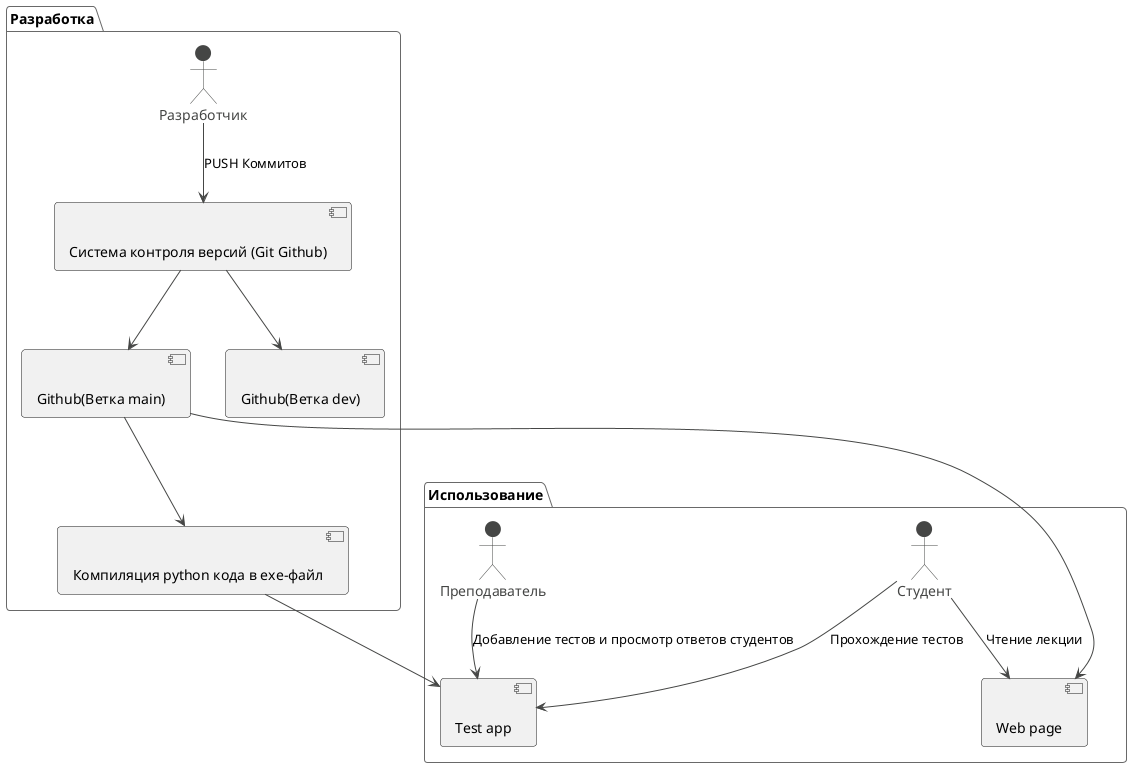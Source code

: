 @startuml
!theme vibrant


package "Разработка" as development {
    actor "Разработчик" as developer
    [Система контроля версий (Git Github)] as vcs << (C, #FFAAAA) >>
    [Github(Ветка main)] as cicd << (C, #FFAAAA) >>
    [Github(Ветка dev)] as cicdtest << (C, #FFAAAA) >>
    [Компиляция python кода в exe-файл] as compile << (C, #FFAAAA) >>
}

package "Использование" as production {
    actor "Преподаватель" as teacher
    actor "Студент" as student
    [Test app] as app << (C, #FFAAAA) >>
    [Web page] as web << (C, #FFAAAA) >>
}


developer --> vcs : "PUSH Коммитов"
vcs --> cicd : ""
vcs --> cicdtest : ""

cicd --> compile : ""
compile --> app : ""
cicd --> web : ""
teacher --> app : "Добавление тестов и просмотр ответов студентов"
student--> web: "Чтение лекции"
student--> app : "Прохождение тестов"
@enduml
